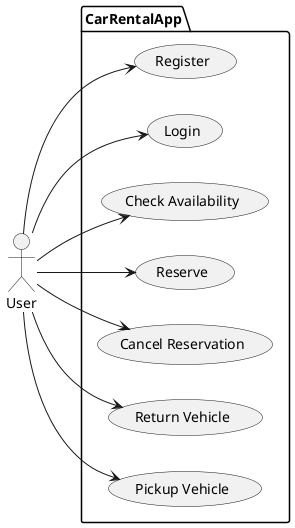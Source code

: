 @startuml
'https://plantuml.com/use-case-diagram
left to right direction
package CarRentalApp{
    usecase Register
    usecase Login
    usecase "Check Availability"
    usecase Reserve
    usecase "Cancel Reservation"
    usecase "Return Vehicle"
    usecase "Pickup Vehicle"
}

User --> (Register)
User --> (Login)
User --> (Check Availability)
User --> (Reserve)
User --> (Cancel Reservation)
User --> (Return Vehicle)
User --> (Pickup Vehicle)


@enduml